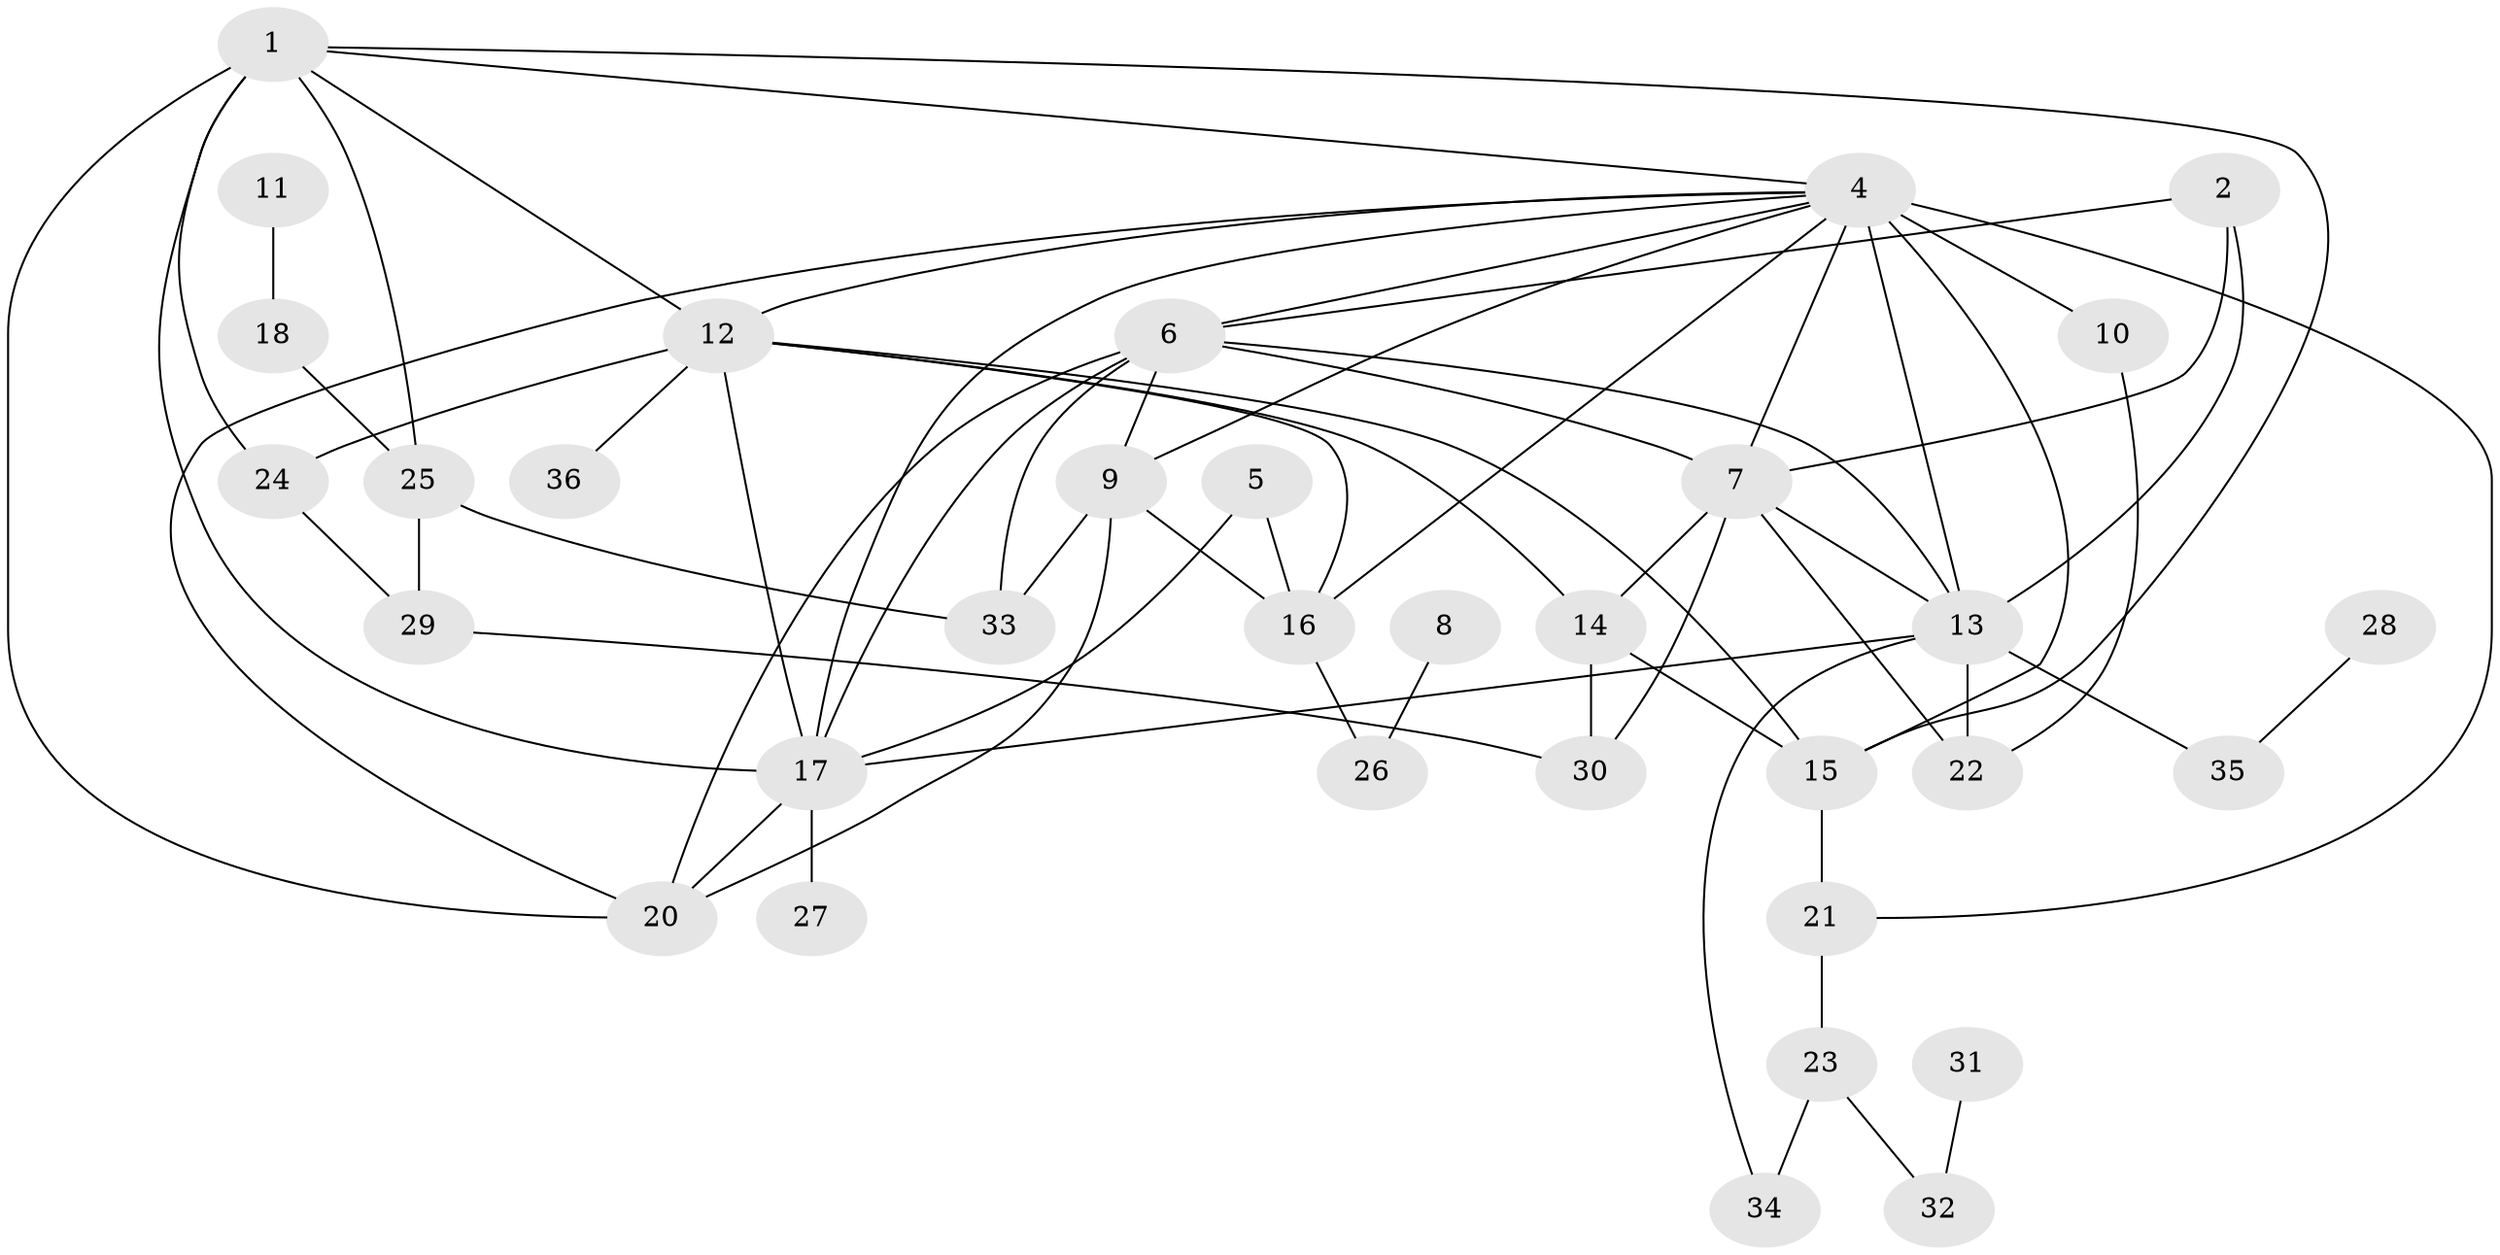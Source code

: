 // original degree distribution, {3: 0.2112676056338028, 0: 0.028169014084507043, 2: 0.2535211267605634, 5: 0.09859154929577464, 6: 0.07042253521126761, 7: 0.04225352112676056, 1: 0.1267605633802817, 4: 0.15492957746478872, 8: 0.014084507042253521}
// Generated by graph-tools (version 1.1) at 2025/47/03/04/25 22:47:59]
// undirected, 34 vertices, 65 edges
graph export_dot {
  node [color=gray90,style=filled];
  1;
  2;
  4;
  5;
  6;
  7;
  8;
  9;
  10;
  11;
  12;
  13;
  14;
  15;
  16;
  17;
  18;
  20;
  21;
  22;
  23;
  24;
  25;
  26;
  27;
  28;
  29;
  30;
  31;
  32;
  33;
  34;
  35;
  36;
  1 -- 4 [weight=1.0];
  1 -- 12 [weight=1.0];
  1 -- 15 [weight=1.0];
  1 -- 17 [weight=1.0];
  1 -- 20 [weight=2.0];
  1 -- 24 [weight=1.0];
  1 -- 25 [weight=1.0];
  2 -- 6 [weight=1.0];
  2 -- 7 [weight=1.0];
  2 -- 13 [weight=1.0];
  4 -- 6 [weight=1.0];
  4 -- 7 [weight=2.0];
  4 -- 9 [weight=1.0];
  4 -- 10 [weight=2.0];
  4 -- 12 [weight=1.0];
  4 -- 13 [weight=5.0];
  4 -- 15 [weight=1.0];
  4 -- 16 [weight=1.0];
  4 -- 17 [weight=1.0];
  4 -- 20 [weight=1.0];
  4 -- 21 [weight=1.0];
  5 -- 16 [weight=1.0];
  5 -- 17 [weight=1.0];
  6 -- 7 [weight=1.0];
  6 -- 9 [weight=1.0];
  6 -- 13 [weight=1.0];
  6 -- 17 [weight=1.0];
  6 -- 20 [weight=1.0];
  6 -- 33 [weight=1.0];
  7 -- 13 [weight=2.0];
  7 -- 14 [weight=1.0];
  7 -- 22 [weight=3.0];
  7 -- 30 [weight=1.0];
  8 -- 26 [weight=1.0];
  9 -- 16 [weight=1.0];
  9 -- 20 [weight=3.0];
  9 -- 33 [weight=1.0];
  10 -- 22 [weight=1.0];
  11 -- 18 [weight=1.0];
  12 -- 14 [weight=1.0];
  12 -- 15 [weight=1.0];
  12 -- 16 [weight=1.0];
  12 -- 17 [weight=1.0];
  12 -- 24 [weight=1.0];
  12 -- 36 [weight=1.0];
  13 -- 17 [weight=1.0];
  13 -- 22 [weight=3.0];
  13 -- 34 [weight=1.0];
  13 -- 35 [weight=1.0];
  14 -- 15 [weight=1.0];
  14 -- 30 [weight=1.0];
  15 -- 21 [weight=1.0];
  16 -- 26 [weight=1.0];
  17 -- 20 [weight=1.0];
  17 -- 27 [weight=1.0];
  18 -- 25 [weight=1.0];
  21 -- 23 [weight=1.0];
  23 -- 32 [weight=1.0];
  23 -- 34 [weight=1.0];
  24 -- 29 [weight=1.0];
  25 -- 29 [weight=1.0];
  25 -- 33 [weight=1.0];
  28 -- 35 [weight=1.0];
  29 -- 30 [weight=1.0];
  31 -- 32 [weight=1.0];
}
